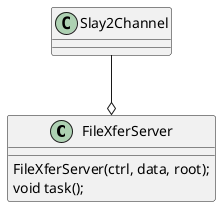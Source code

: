 @startuml
class FileXferServer {
   FileXferServer(ctrl, data, root);
   void task();
}

Slay2Channel --o FileXferServer
@enduml
